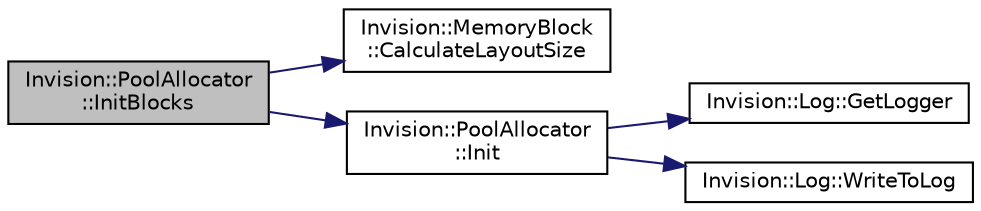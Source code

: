 digraph "Invision::PoolAllocator::InitBlocks"
{
 // LATEX_PDF_SIZE
  edge [fontname="Helvetica",fontsize="10",labelfontname="Helvetica",labelfontsize="10"];
  node [fontname="Helvetica",fontsize="10",shape=record];
  rankdir="LR";
  Node1 [label="Invision::PoolAllocator\l::InitBlocks",height=0.2,width=0.4,color="black", fillcolor="grey75", style="filled", fontcolor="black",tooltip=" "];
  Node1 -> Node2 [color="midnightblue",fontsize="10",style="solid"];
  Node2 [label="Invision::MemoryBlock\l::CalculateLayoutSize",height=0.2,width=0.4,color="black", fillcolor="white", style="filled",URL="$class_invision_1_1_memory_block.html#a37dc95b654bfb2fd7a2e50cf8c6d31f8",tooltip=" "];
  Node1 -> Node3 [color="midnightblue",fontsize="10",style="solid"];
  Node3 [label="Invision::PoolAllocator\l::Init",height=0.2,width=0.4,color="black", fillcolor="white", style="filled",URL="$class_invision_1_1_pool_allocator.html#af01f49771e696221ce97ed55bd5c0619",tooltip=" "];
  Node3 -> Node4 [color="midnightblue",fontsize="10",style="solid"];
  Node4 [label="Invision::Log::GetLogger",height=0.2,width=0.4,color="black", fillcolor="white", style="filled",URL="$class_invision_1_1_log.html#a4405d17191a7b5036c84c21641dd51e3",tooltip=" "];
  Node3 -> Node5 [color="midnightblue",fontsize="10",style="solid"];
  Node5 [label="Invision::Log::WriteToLog",height=0.2,width=0.4,color="black", fillcolor="white", style="filled",URL="$class_invision_1_1_log.html#a142b52ecc1cb3c14704eb54dc8de8619",tooltip=" "];
}
